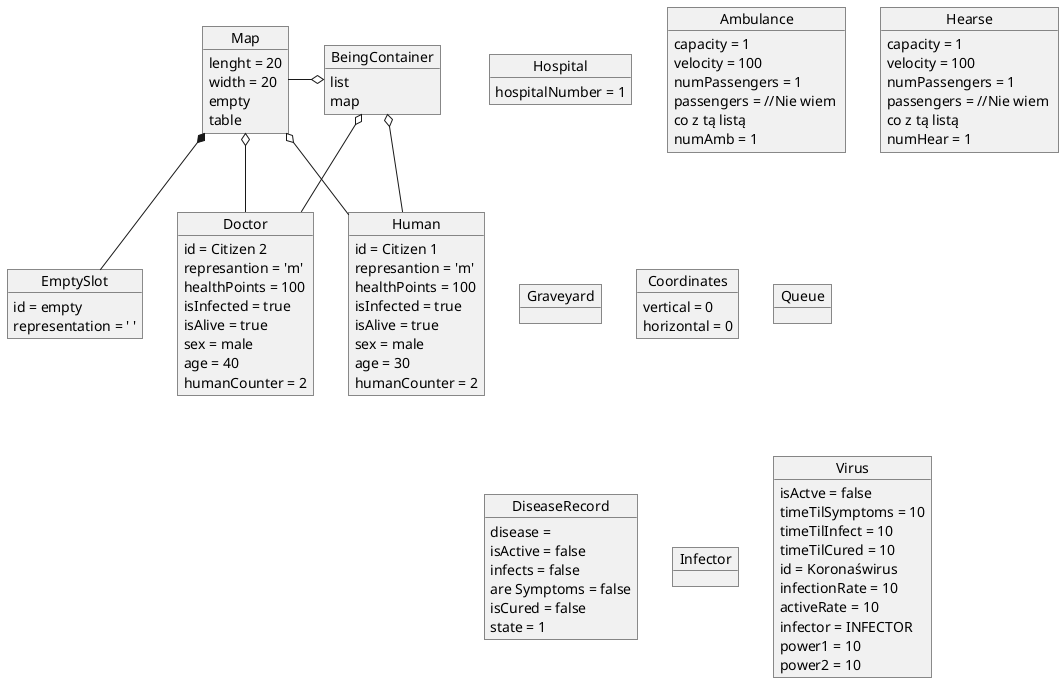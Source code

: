 @startuml Object diagram
object BeingContainer{
    list
    map
}
object Map{
    lenght = 20
    width = 20
    empty 
    table
} 
object Human{
    id = Citizen 1
    represantion = 'm'
    healthPoints = 100
    isInfected = true
    isAlive = true
    sex = male 
    age = 30 
    humanCounter = 2
}
object Doctor{
    id = Citizen 2
    represantion = 'm'
    healthPoints = 100
    isInfected = true
    isAlive = true
    sex = male 
    age = 40 
    humanCounter = 2
}
object EmptySlot{
    id = empty
    representation = ' '
}
object Hospital{
    hospitalNumber = 1
}
object Ambulance{
    capacity = 1
    velocity = 100
    numPassengers = 1
    passengers = //Nie wiem \nco z tą listą 
    numAmb = 1
}
object Hearse{
    capacity = 1
    velocity = 100
    numPassengers = 1
    passengers = //Nie wiem \nco z tą listą
    numHear = 1
}
object Graveyard{
    
}
object Coordinates{
    vertical = 0
    horizontal = 0
}
object Queue{

}
object DiseaseRecord{
    disease = 
    isActive = false 
    infects = false 
    are Symptoms = false 
    isCured = false 
    state = 1
}
object Infector{
    
}
object Virus{
    isActve = false
    timeTilSymptoms = 10
    timeTilInfect = 10
    timeTilCured = 10
    id = Koronaświrus
    infectionRate = 10
    activeRate = 10
    infector = INFECTOR 
    power1 = 10
    power2 = 10
}

Map -o BeingContainer 
Map *-- EmptySlot
Map o-- Human
BeingContainer o-- Human
Map o-- Doctor
BeingContainer o-- Doctor

@enduml 